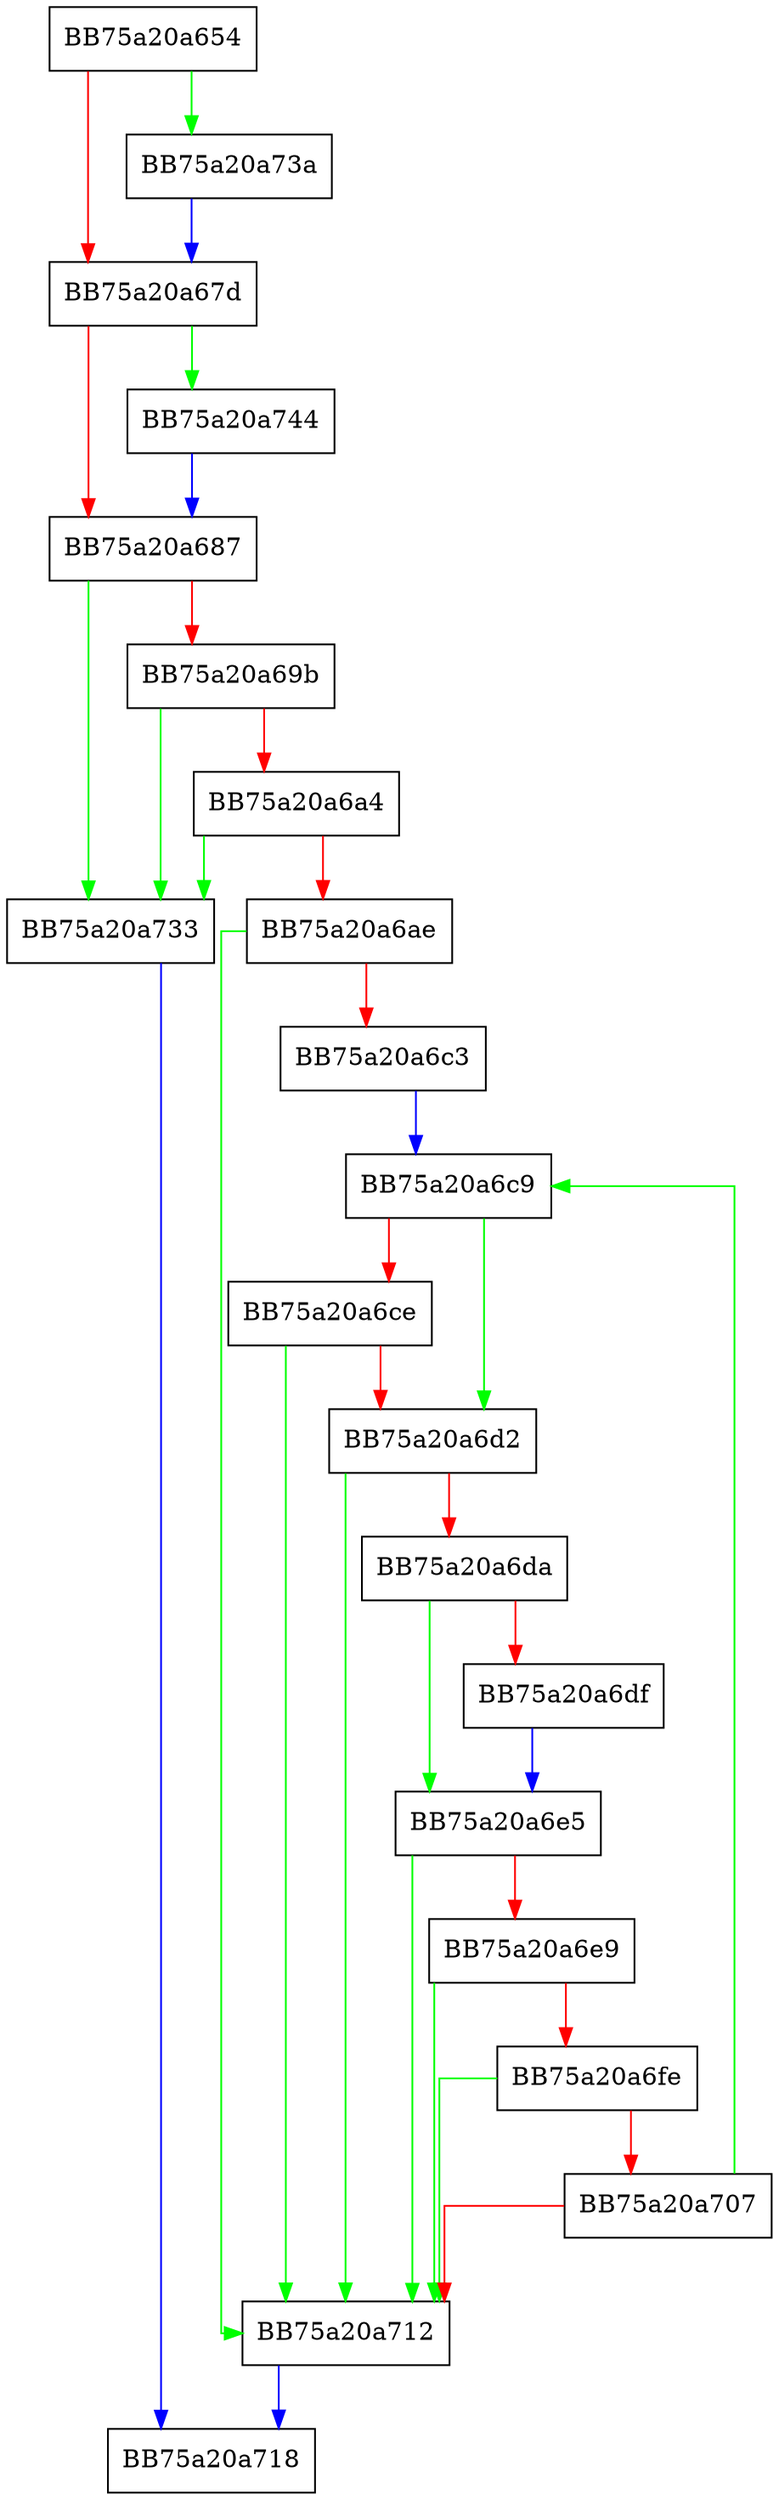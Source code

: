 digraph FillMiniFATMap {
  node [shape="box"];
  graph [splines=ortho];
  BB75a20a654 -> BB75a20a73a [color="green"];
  BB75a20a654 -> BB75a20a67d [color="red"];
  BB75a20a67d -> BB75a20a744 [color="green"];
  BB75a20a67d -> BB75a20a687 [color="red"];
  BB75a20a687 -> BB75a20a733 [color="green"];
  BB75a20a687 -> BB75a20a69b [color="red"];
  BB75a20a69b -> BB75a20a733 [color="green"];
  BB75a20a69b -> BB75a20a6a4 [color="red"];
  BB75a20a6a4 -> BB75a20a733 [color="green"];
  BB75a20a6a4 -> BB75a20a6ae [color="red"];
  BB75a20a6ae -> BB75a20a712 [color="green"];
  BB75a20a6ae -> BB75a20a6c3 [color="red"];
  BB75a20a6c3 -> BB75a20a6c9 [color="blue"];
  BB75a20a6c9 -> BB75a20a6d2 [color="green"];
  BB75a20a6c9 -> BB75a20a6ce [color="red"];
  BB75a20a6ce -> BB75a20a712 [color="green"];
  BB75a20a6ce -> BB75a20a6d2 [color="red"];
  BB75a20a6d2 -> BB75a20a712 [color="green"];
  BB75a20a6d2 -> BB75a20a6da [color="red"];
  BB75a20a6da -> BB75a20a6e5 [color="green"];
  BB75a20a6da -> BB75a20a6df [color="red"];
  BB75a20a6df -> BB75a20a6e5 [color="blue"];
  BB75a20a6e5 -> BB75a20a712 [color="green"];
  BB75a20a6e5 -> BB75a20a6e9 [color="red"];
  BB75a20a6e9 -> BB75a20a712 [color="green"];
  BB75a20a6e9 -> BB75a20a6fe [color="red"];
  BB75a20a6fe -> BB75a20a712 [color="green"];
  BB75a20a6fe -> BB75a20a707 [color="red"];
  BB75a20a707 -> BB75a20a6c9 [color="green"];
  BB75a20a707 -> BB75a20a712 [color="red"];
  BB75a20a712 -> BB75a20a718 [color="blue"];
  BB75a20a733 -> BB75a20a718 [color="blue"];
  BB75a20a73a -> BB75a20a67d [color="blue"];
  BB75a20a744 -> BB75a20a687 [color="blue"];
}
